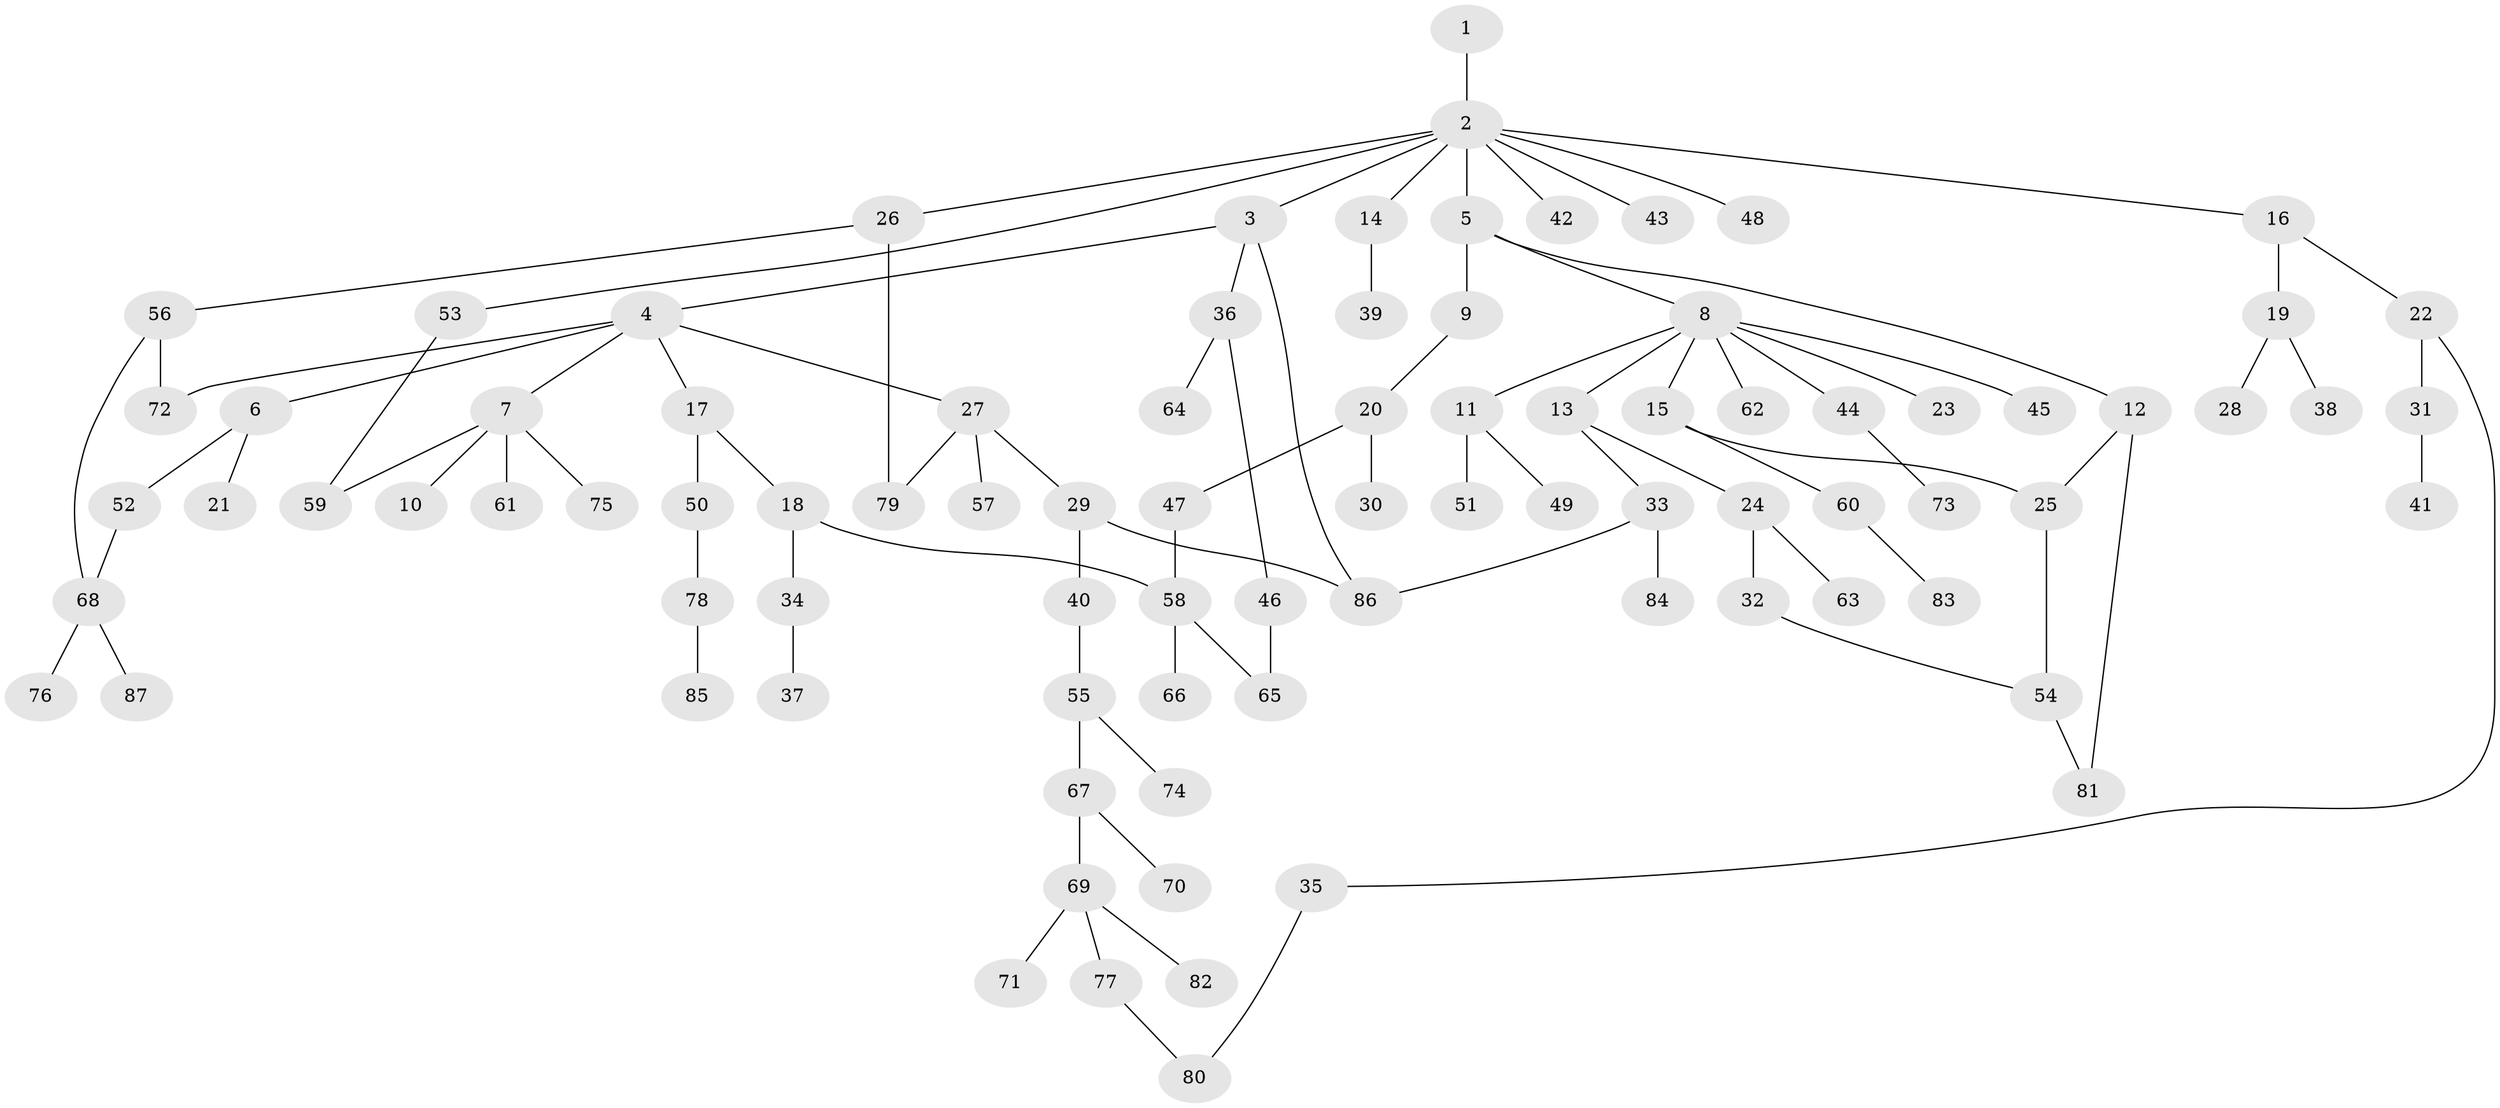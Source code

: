 // Generated by graph-tools (version 1.1) at 2025/10/02/27/25 16:10:52]
// undirected, 87 vertices, 98 edges
graph export_dot {
graph [start="1"]
  node [color=gray90,style=filled];
  1;
  2;
  3;
  4;
  5;
  6;
  7;
  8;
  9;
  10;
  11;
  12;
  13;
  14;
  15;
  16;
  17;
  18;
  19;
  20;
  21;
  22;
  23;
  24;
  25;
  26;
  27;
  28;
  29;
  30;
  31;
  32;
  33;
  34;
  35;
  36;
  37;
  38;
  39;
  40;
  41;
  42;
  43;
  44;
  45;
  46;
  47;
  48;
  49;
  50;
  51;
  52;
  53;
  54;
  55;
  56;
  57;
  58;
  59;
  60;
  61;
  62;
  63;
  64;
  65;
  66;
  67;
  68;
  69;
  70;
  71;
  72;
  73;
  74;
  75;
  76;
  77;
  78;
  79;
  80;
  81;
  82;
  83;
  84;
  85;
  86;
  87;
  1 -- 2;
  2 -- 3;
  2 -- 5;
  2 -- 14;
  2 -- 16;
  2 -- 26;
  2 -- 42;
  2 -- 43;
  2 -- 48;
  2 -- 53;
  3 -- 4;
  3 -- 36;
  3 -- 86;
  4 -- 6;
  4 -- 7;
  4 -- 17;
  4 -- 27;
  4 -- 72;
  5 -- 8;
  5 -- 9;
  5 -- 12;
  6 -- 21;
  6 -- 52;
  7 -- 10;
  7 -- 61;
  7 -- 75;
  7 -- 59;
  8 -- 11;
  8 -- 13;
  8 -- 15;
  8 -- 23;
  8 -- 44;
  8 -- 45;
  8 -- 62;
  9 -- 20;
  11 -- 49;
  11 -- 51;
  12 -- 25;
  12 -- 81;
  13 -- 24;
  13 -- 33;
  14 -- 39;
  15 -- 60;
  15 -- 25;
  16 -- 19;
  16 -- 22;
  17 -- 18;
  17 -- 50;
  18 -- 34;
  18 -- 58;
  19 -- 28;
  19 -- 38;
  20 -- 30;
  20 -- 47;
  22 -- 31;
  22 -- 35;
  24 -- 32;
  24 -- 63;
  25 -- 54;
  26 -- 56;
  26 -- 79;
  27 -- 29;
  27 -- 57;
  27 -- 79;
  29 -- 40;
  29 -- 86;
  31 -- 41;
  32 -- 54;
  33 -- 84;
  33 -- 86;
  34 -- 37;
  35 -- 80;
  36 -- 46;
  36 -- 64;
  40 -- 55;
  44 -- 73;
  46 -- 65;
  47 -- 58;
  50 -- 78;
  52 -- 68;
  53 -- 59;
  54 -- 81;
  55 -- 67;
  55 -- 74;
  56 -- 72;
  56 -- 68;
  58 -- 65;
  58 -- 66;
  60 -- 83;
  67 -- 69;
  67 -- 70;
  68 -- 76;
  68 -- 87;
  69 -- 71;
  69 -- 77;
  69 -- 82;
  77 -- 80;
  78 -- 85;
}
